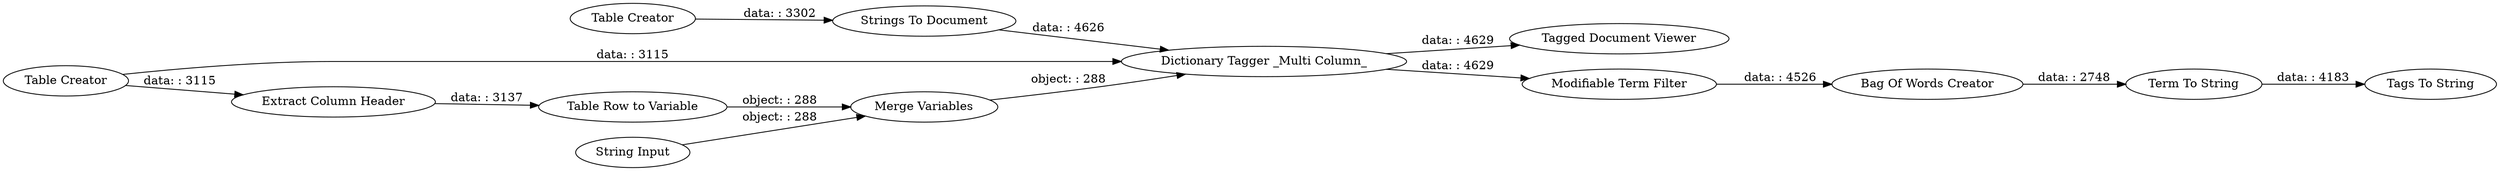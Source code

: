 digraph {
	"-6768273518029334458_28" [label="Tagged Document Viewer"]
	"-6768273518029334458_22" [label="Tags To String"]
	"-6768273518029334458_26" [label="String Input"]
	"-6768273518029334458_5" [label="Strings To Document"]
	"-6768273518029334458_7" [label="Table Creator"]
	"-6768273518029334458_27" [label="Merge Variables"]
	"-6768273518029334458_20" [label="Bag Of Words Creator"]
	"-6768273518029334458_8" [label="Dictionary Tagger _Multi Column_"]
	"-6768273518029334458_19" [label="Modifiable Term Filter"]
	"-6768273518029334458_21" [label="Term To String"]
	"-6768273518029334458_10" [label="Table Row to Variable"]
	"-6768273518029334458_4" [label="Table Creator"]
	"-6768273518029334458_9" [label="Extract Column Header"]
	"-6768273518029334458_8" -> "-6768273518029334458_19" [label="data: : 4629"]
	"-6768273518029334458_7" -> "-6768273518029334458_8" [label="data: : 3115"]
	"-6768273518029334458_8" -> "-6768273518029334458_28" [label="data: : 4629"]
	"-6768273518029334458_10" -> "-6768273518029334458_27" [label="object: : 288"]
	"-6768273518029334458_21" -> "-6768273518029334458_22" [label="data: : 4183"]
	"-6768273518029334458_9" -> "-6768273518029334458_10" [label="data: : 3137"]
	"-6768273518029334458_7" -> "-6768273518029334458_9" [label="data: : 3115"]
	"-6768273518029334458_20" -> "-6768273518029334458_21" [label="data: : 2748"]
	"-6768273518029334458_26" -> "-6768273518029334458_27" [label="object: : 288"]
	"-6768273518029334458_5" -> "-6768273518029334458_8" [label="data: : 4626"]
	"-6768273518029334458_4" -> "-6768273518029334458_5" [label="data: : 3302"]
	"-6768273518029334458_27" -> "-6768273518029334458_8" [label="object: : 288"]
	"-6768273518029334458_19" -> "-6768273518029334458_20" [label="data: : 4526"]
	rankdir=LR
}
